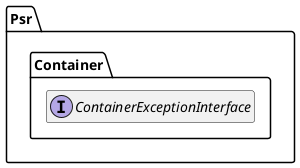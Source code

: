 @startuml
set namespaceSeparator \\
hide members
hide << alias >> circle

interface Psr\\Container\\ContainerExceptionInterface
@enduml
